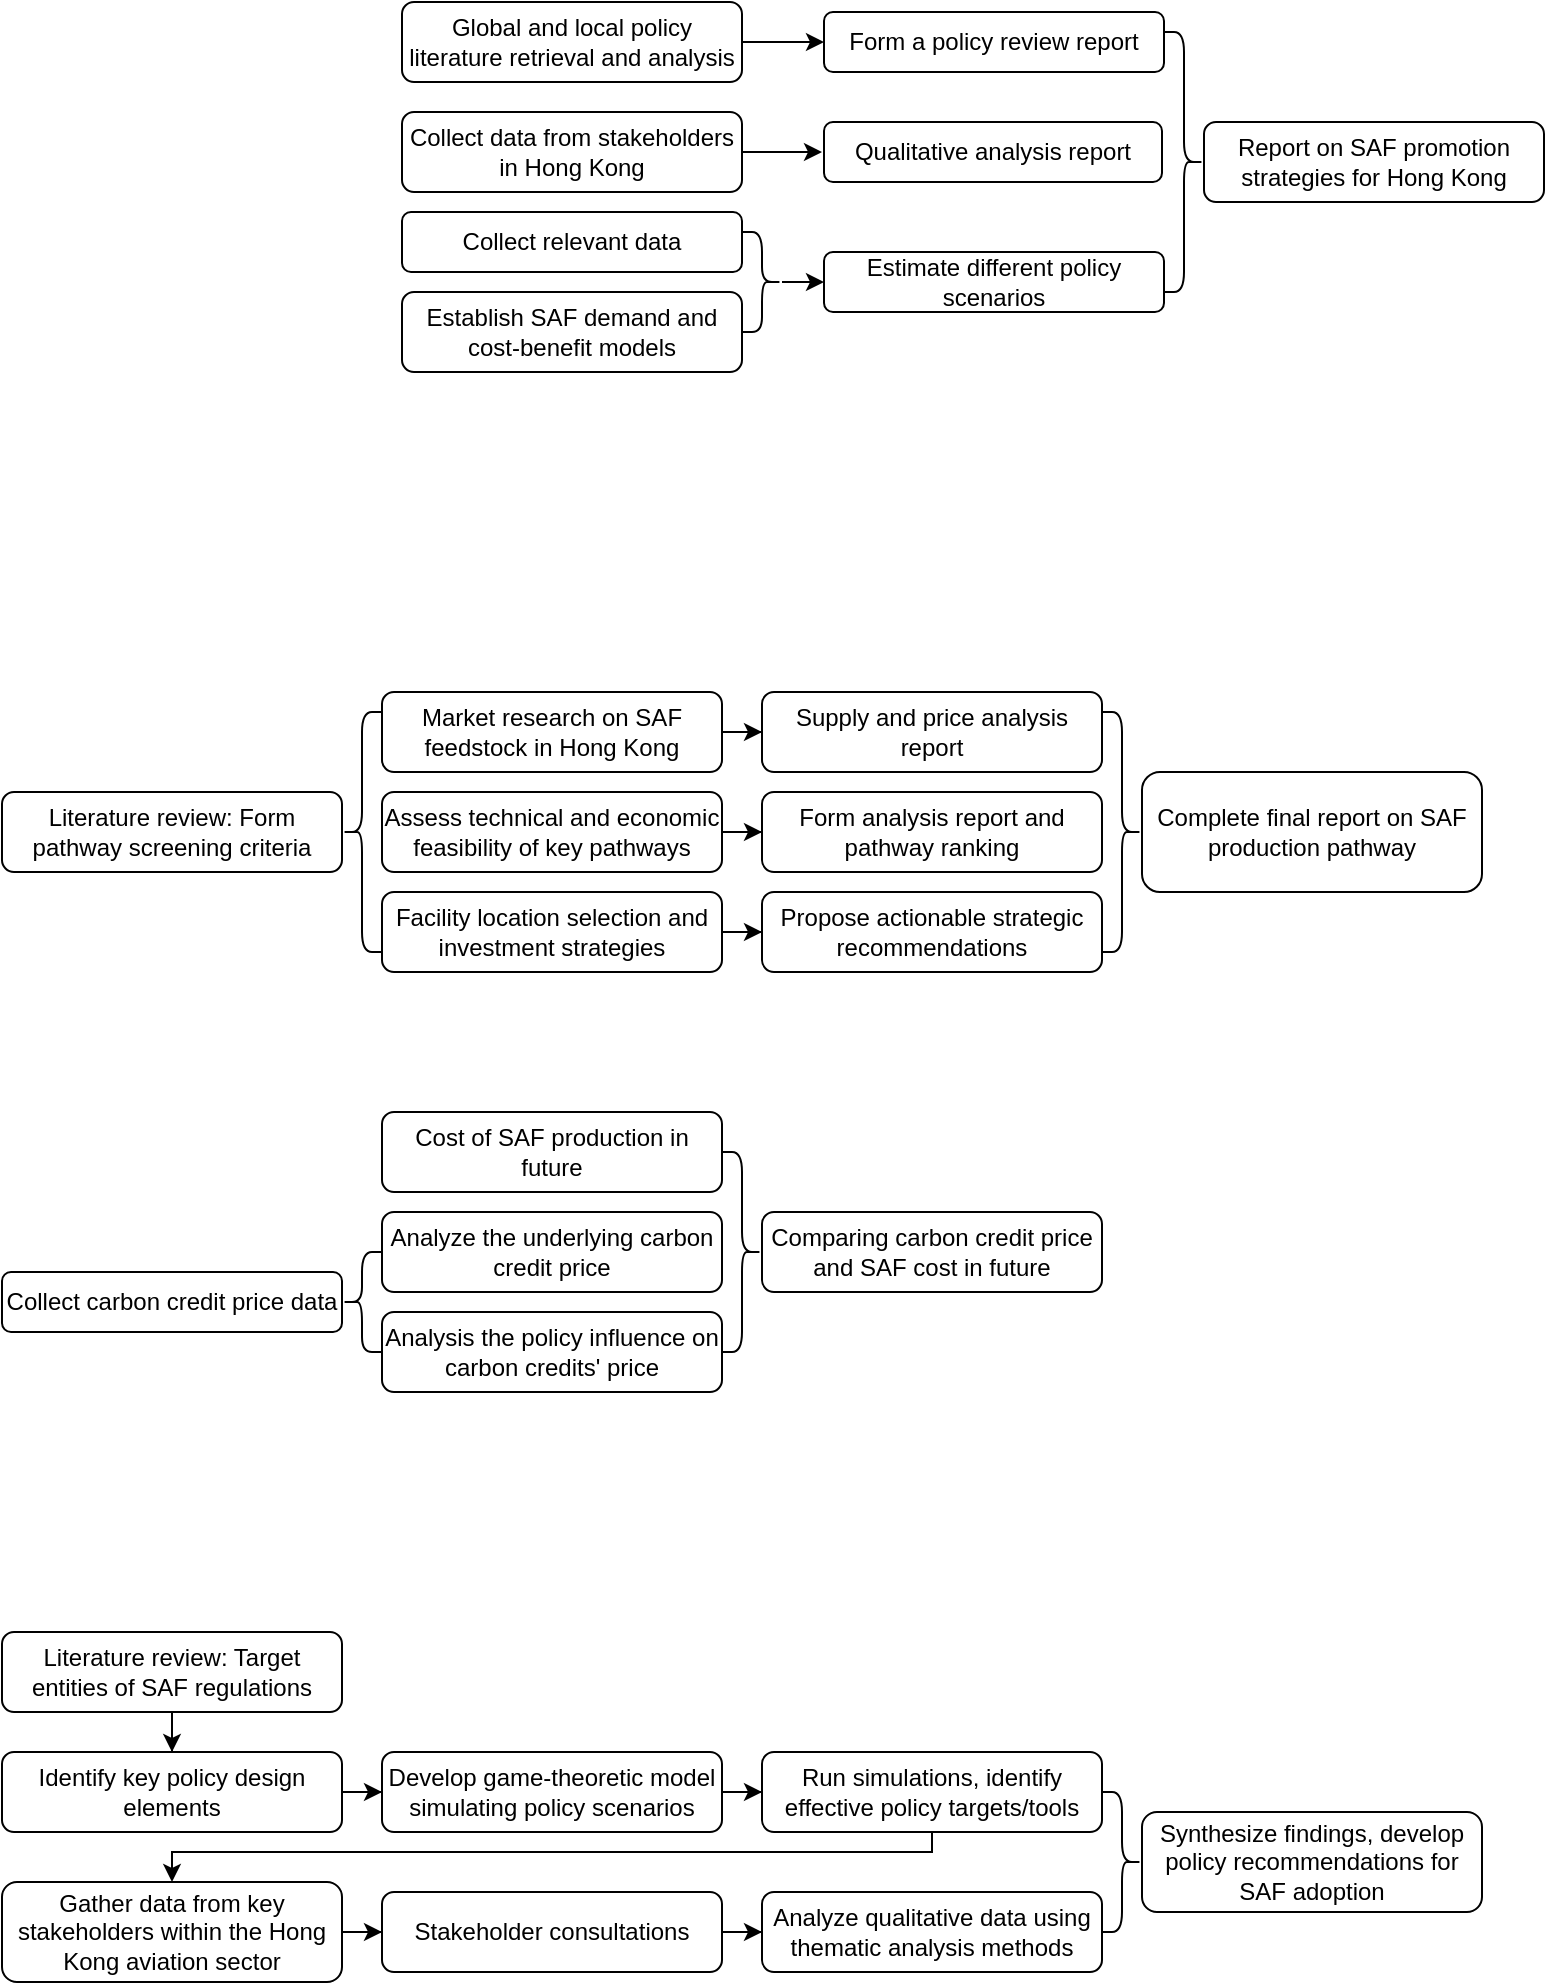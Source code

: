 <mxfile version="26.0.16">
  <diagram name="Page-1" id="F2fmTXUnS6H72QZp40Jt">
    <mxGraphModel dx="1674" dy="819" grid="1" gridSize="10" guides="1" tooltips="1" connect="1" arrows="1" fold="1" page="1" pageScale="1" pageWidth="850" pageHeight="1100" math="0" shadow="0">
      <root>
        <mxCell id="0" />
        <mxCell id="1" parent="0" />
        <mxCell id="zcvoPzxGpFqEc6gYfrY5-14" style="edgeStyle=orthogonalEdgeStyle;rounded=0;orthogonalLoop=1;jettySize=auto;html=1;entryX=0;entryY=0.5;entryDx=0;entryDy=0;" parent="1" source="zcvoPzxGpFqEc6gYfrY5-3" target="zcvoPzxGpFqEc6gYfrY5-10" edge="1">
          <mxGeometry relative="1" as="geometry" />
        </mxCell>
        <mxCell id="zcvoPzxGpFqEc6gYfrY5-3" value="&lt;div&gt;Global and local policy literature retrieval and analysis&lt;/div&gt;" style="rounded=1;whiteSpace=wrap;html=1;" parent="1" vertex="1">
          <mxGeometry x="280" y="165" width="170" height="40" as="geometry" />
        </mxCell>
        <mxCell id="zcvoPzxGpFqEc6gYfrY5-13" style="edgeStyle=orthogonalEdgeStyle;rounded=0;orthogonalLoop=1;jettySize=auto;html=1;" parent="1" source="zcvoPzxGpFqEc6gYfrY5-4" edge="1">
          <mxGeometry relative="1" as="geometry">
            <mxPoint x="490" y="240" as="targetPoint" />
          </mxGeometry>
        </mxCell>
        <mxCell id="zcvoPzxGpFqEc6gYfrY5-4" value="Collect data from stakeholders in Hong Kong" style="rounded=1;whiteSpace=wrap;html=1;" parent="1" vertex="1">
          <mxGeometry x="280" y="220" width="170" height="40" as="geometry" />
        </mxCell>
        <mxCell id="zcvoPzxGpFqEc6gYfrY5-5" value="Collect relevant data" style="rounded=1;whiteSpace=wrap;html=1;" parent="1" vertex="1">
          <mxGeometry x="280" y="270" width="170" height="30" as="geometry" />
        </mxCell>
        <mxCell id="zcvoPzxGpFqEc6gYfrY5-6" value="Establish SAF demand and cost-benefit models" style="rounded=1;whiteSpace=wrap;html=1;" parent="1" vertex="1">
          <mxGeometry x="280" y="310" width="170" height="40" as="geometry" />
        </mxCell>
        <mxCell id="zcvoPzxGpFqEc6gYfrY5-7" value="Estimate different policy scenarios" style="rounded=1;whiteSpace=wrap;html=1;" parent="1" vertex="1">
          <mxGeometry x="491" y="290" width="170" height="30" as="geometry" />
        </mxCell>
        <mxCell id="zcvoPzxGpFqEc6gYfrY5-9" style="edgeStyle=orthogonalEdgeStyle;rounded=0;orthogonalLoop=1;jettySize=auto;html=1;" parent="1" source="zcvoPzxGpFqEc6gYfrY5-8" target="zcvoPzxGpFqEc6gYfrY5-7" edge="1">
          <mxGeometry relative="1" as="geometry" />
        </mxCell>
        <mxCell id="zcvoPzxGpFqEc6gYfrY5-8" value="" style="shape=curlyBracket;whiteSpace=wrap;html=1;rounded=1;flipH=1;labelPosition=right;verticalLabelPosition=middle;align=left;verticalAlign=middle;" parent="1" vertex="1">
          <mxGeometry x="450" y="280" width="20" height="50" as="geometry" />
        </mxCell>
        <mxCell id="zcvoPzxGpFqEc6gYfrY5-10" value="Form a policy review report" style="rounded=1;whiteSpace=wrap;html=1;" parent="1" vertex="1">
          <mxGeometry x="491" y="170" width="170" height="30" as="geometry" />
        </mxCell>
        <mxCell id="zcvoPzxGpFqEc6gYfrY5-11" value="Qualitative analysis report" style="rounded=1;whiteSpace=wrap;html=1;" parent="1" vertex="1">
          <mxGeometry x="491" y="225" width="169" height="30" as="geometry" />
        </mxCell>
        <mxCell id="zcvoPzxGpFqEc6gYfrY5-12" value="Report on SAF promotion strategies for Hong Kong" style="rounded=1;whiteSpace=wrap;html=1;" parent="1" vertex="1">
          <mxGeometry x="681" y="225" width="170" height="40" as="geometry" />
        </mxCell>
        <mxCell id="zcvoPzxGpFqEc6gYfrY5-15" value="" style="shape=curlyBracket;whiteSpace=wrap;html=1;rounded=1;flipH=1;labelPosition=right;verticalLabelPosition=middle;align=left;verticalAlign=middle;size=0.5;" parent="1" vertex="1">
          <mxGeometry x="661" y="180" width="20" height="130" as="geometry" />
        </mxCell>
        <mxCell id="zcvoPzxGpFqEc6gYfrY5-16" value="Literature review: Form pathway screening criteria" style="rounded=1;whiteSpace=wrap;html=1;" parent="1" vertex="1">
          <mxGeometry x="80" y="560" width="170" height="40" as="geometry" />
        </mxCell>
        <mxCell id="zcvoPzxGpFqEc6gYfrY5-28" style="edgeStyle=orthogonalEdgeStyle;rounded=0;orthogonalLoop=1;jettySize=auto;html=1;entryX=0;entryY=0.5;entryDx=0;entryDy=0;" parent="1" source="zcvoPzxGpFqEc6gYfrY5-17" target="zcvoPzxGpFqEc6gYfrY5-21" edge="1">
          <mxGeometry relative="1" as="geometry" />
        </mxCell>
        <mxCell id="zcvoPzxGpFqEc6gYfrY5-17" value="Market research on SAF feedstock in Hong Kong" style="rounded=1;whiteSpace=wrap;html=1;" parent="1" vertex="1">
          <mxGeometry x="270" y="510" width="170" height="40" as="geometry" />
        </mxCell>
        <mxCell id="zcvoPzxGpFqEc6gYfrY5-29" style="edgeStyle=orthogonalEdgeStyle;rounded=0;orthogonalLoop=1;jettySize=auto;html=1;entryX=0;entryY=0.5;entryDx=0;entryDy=0;" parent="1" source="zcvoPzxGpFqEc6gYfrY5-18" target="zcvoPzxGpFqEc6gYfrY5-22" edge="1">
          <mxGeometry relative="1" as="geometry" />
        </mxCell>
        <mxCell id="zcvoPzxGpFqEc6gYfrY5-18" value="Assess technical and economic feasibility of key pathways" style="rounded=1;whiteSpace=wrap;html=1;" parent="1" vertex="1">
          <mxGeometry x="270" y="560" width="170" height="40" as="geometry" />
        </mxCell>
        <mxCell id="zcvoPzxGpFqEc6gYfrY5-27" value="" style="edgeStyle=orthogonalEdgeStyle;rounded=0;orthogonalLoop=1;jettySize=auto;html=1;" parent="1" source="zcvoPzxGpFqEc6gYfrY5-19" target="zcvoPzxGpFqEc6gYfrY5-23" edge="1">
          <mxGeometry relative="1" as="geometry" />
        </mxCell>
        <mxCell id="zcvoPzxGpFqEc6gYfrY5-19" value="Facility location selection and investment strategies" style="rounded=1;whiteSpace=wrap;html=1;" parent="1" vertex="1">
          <mxGeometry x="270" y="610" width="170" height="40" as="geometry" />
        </mxCell>
        <mxCell id="zcvoPzxGpFqEc6gYfrY5-20" value="Complete final report on SAF production pathway" style="rounded=1;whiteSpace=wrap;html=1;" parent="1" vertex="1">
          <mxGeometry x="650" y="550" width="170" height="60" as="geometry" />
        </mxCell>
        <mxCell id="zcvoPzxGpFqEc6gYfrY5-21" value="Supply and price analysis report" style="rounded=1;whiteSpace=wrap;html=1;" parent="1" vertex="1">
          <mxGeometry x="460" y="510" width="170" height="40" as="geometry" />
        </mxCell>
        <mxCell id="zcvoPzxGpFqEc6gYfrY5-22" value="Form analysis report and pathway ranking" style="rounded=1;whiteSpace=wrap;html=1;" parent="1" vertex="1">
          <mxGeometry x="460" y="560" width="170" height="40" as="geometry" />
        </mxCell>
        <mxCell id="zcvoPzxGpFqEc6gYfrY5-23" value="Propose actionable strategic recommendations" style="rounded=1;whiteSpace=wrap;html=1;" parent="1" vertex="1">
          <mxGeometry x="460" y="610" width="170" height="40" as="geometry" />
        </mxCell>
        <mxCell id="zcvoPzxGpFqEc6gYfrY5-24" value="" style="shape=curlyBracket;whiteSpace=wrap;html=1;rounded=1;labelPosition=left;verticalLabelPosition=middle;align=right;verticalAlign=middle;" parent="1" vertex="1">
          <mxGeometry x="250" y="520" width="20" height="120" as="geometry" />
        </mxCell>
        <mxCell id="zcvoPzxGpFqEc6gYfrY5-30" value="" style="shape=curlyBracket;whiteSpace=wrap;html=1;rounded=1;flipH=1;labelPosition=right;verticalLabelPosition=middle;align=left;verticalAlign=middle;" parent="1" vertex="1">
          <mxGeometry x="630" y="520" width="20" height="120" as="geometry" />
        </mxCell>
        <mxCell id="zcvoPzxGpFqEc6gYfrY5-31" value="Analyze the underlying carbon credit price" style="rounded=1;whiteSpace=wrap;html=1;" parent="1" vertex="1">
          <mxGeometry x="270" y="770" width="170" height="40" as="geometry" />
        </mxCell>
        <mxCell id="zcvoPzxGpFqEc6gYfrY5-36" value="Collect carbon credit price data" style="rounded=1;whiteSpace=wrap;html=1;" parent="1" vertex="1">
          <mxGeometry x="80" y="800" width="170" height="30" as="geometry" />
        </mxCell>
        <mxCell id="zcvoPzxGpFqEc6gYfrY5-37" value="Analysis the policy influence on carbon credits&#39; price" style="rounded=1;whiteSpace=wrap;html=1;" parent="1" vertex="1">
          <mxGeometry x="270" y="820" width="170" height="40" as="geometry" />
        </mxCell>
        <mxCell id="zcvoPzxGpFqEc6gYfrY5-38" value="C&lt;span style=&quot;background-color: initial;&quot;&gt;ost of SAF production in future&lt;/span&gt;" style="rounded=1;whiteSpace=wrap;html=1;" parent="1" vertex="1">
          <mxGeometry x="270" y="720" width="170" height="40" as="geometry" />
        </mxCell>
        <mxCell id="zcvoPzxGpFqEc6gYfrY5-40" value="Comparing carbon credit price and SAF cost in future" style="rounded=1;whiteSpace=wrap;html=1;" parent="1" vertex="1">
          <mxGeometry x="460" y="770" width="170" height="40" as="geometry" />
        </mxCell>
        <mxCell id="zcvoPzxGpFqEc6gYfrY5-41" value="" style="shape=curlyBracket;whiteSpace=wrap;html=1;rounded=1;labelPosition=left;verticalLabelPosition=middle;align=right;verticalAlign=middle;" parent="1" vertex="1">
          <mxGeometry x="250" y="790" width="20" height="50" as="geometry" />
        </mxCell>
        <mxCell id="zcvoPzxGpFqEc6gYfrY5-42" value="" style="shape=curlyBracket;whiteSpace=wrap;html=1;rounded=1;flipH=1;labelPosition=right;verticalLabelPosition=middle;align=left;verticalAlign=middle;" parent="1" vertex="1">
          <mxGeometry x="440" y="740" width="20" height="100" as="geometry" />
        </mxCell>
        <mxCell id="zcvoPzxGpFqEc6gYfrY5-53" style="edgeStyle=orthogonalEdgeStyle;rounded=0;orthogonalLoop=1;jettySize=auto;html=1;entryX=0.5;entryY=0;entryDx=0;entryDy=0;" parent="1" source="zcvoPzxGpFqEc6gYfrY5-43" target="zcvoPzxGpFqEc6gYfrY5-47" edge="1">
          <mxGeometry relative="1" as="geometry" />
        </mxCell>
        <mxCell id="zcvoPzxGpFqEc6gYfrY5-43" value="Literature review: Target entities of SAF regulations" style="rounded=1;whiteSpace=wrap;html=1;" parent="1" vertex="1">
          <mxGeometry x="80" y="980" width="170" height="40" as="geometry" />
        </mxCell>
        <mxCell id="zcvoPzxGpFqEc6gYfrY5-57" style="edgeStyle=orthogonalEdgeStyle;rounded=0;orthogonalLoop=1;jettySize=auto;html=1;entryX=0;entryY=0.5;entryDx=0;entryDy=0;" parent="1" source="zcvoPzxGpFqEc6gYfrY5-46" target="zcvoPzxGpFqEc6gYfrY5-51" edge="1">
          <mxGeometry relative="1" as="geometry" />
        </mxCell>
        <mxCell id="zcvoPzxGpFqEc6gYfrY5-46" value="Stakeholder consultations" style="rounded=1;whiteSpace=wrap;html=1;" parent="1" vertex="1">
          <mxGeometry x="270" y="1110" width="170" height="40" as="geometry" />
        </mxCell>
        <mxCell id="zcvoPzxGpFqEc6gYfrY5-54" style="edgeStyle=orthogonalEdgeStyle;rounded=0;orthogonalLoop=1;jettySize=auto;html=1;entryX=0;entryY=0.5;entryDx=0;entryDy=0;" parent="1" source="zcvoPzxGpFqEc6gYfrY5-47" target="zcvoPzxGpFqEc6gYfrY5-48" edge="1">
          <mxGeometry relative="1" as="geometry" />
        </mxCell>
        <mxCell id="zcvoPzxGpFqEc6gYfrY5-47" value="Identify key policy design elements" style="rounded=1;whiteSpace=wrap;html=1;" parent="1" vertex="1">
          <mxGeometry x="80" y="1040" width="170" height="40" as="geometry" />
        </mxCell>
        <mxCell id="zcvoPzxGpFqEc6gYfrY5-55" style="edgeStyle=orthogonalEdgeStyle;rounded=0;orthogonalLoop=1;jettySize=auto;html=1;entryX=0;entryY=0.5;entryDx=0;entryDy=0;" parent="1" source="zcvoPzxGpFqEc6gYfrY5-48" target="zcvoPzxGpFqEc6gYfrY5-49" edge="1">
          <mxGeometry relative="1" as="geometry" />
        </mxCell>
        <mxCell id="zcvoPzxGpFqEc6gYfrY5-48" value="Develop game-theoretic model simulating policy scenarios" style="rounded=1;whiteSpace=wrap;html=1;" parent="1" vertex="1">
          <mxGeometry x="270" y="1040" width="170" height="40" as="geometry" />
        </mxCell>
        <mxCell id="zcvoPzxGpFqEc6gYfrY5-62" style="edgeStyle=orthogonalEdgeStyle;rounded=0;orthogonalLoop=1;jettySize=auto;html=1;entryX=0.5;entryY=0;entryDx=0;entryDy=0;" parent="1" source="zcvoPzxGpFqEc6gYfrY5-49" target="zcvoPzxGpFqEc6gYfrY5-50" edge="1">
          <mxGeometry relative="1" as="geometry">
            <Array as="points">
              <mxPoint x="545" y="1090" />
              <mxPoint x="165" y="1090" />
            </Array>
          </mxGeometry>
        </mxCell>
        <mxCell id="zcvoPzxGpFqEc6gYfrY5-49" value="Run simulations, identify effective policy targets/tools" style="rounded=1;whiteSpace=wrap;html=1;" parent="1" vertex="1">
          <mxGeometry x="460" y="1040" width="170" height="40" as="geometry" />
        </mxCell>
        <mxCell id="zcvoPzxGpFqEc6gYfrY5-56" style="edgeStyle=orthogonalEdgeStyle;rounded=0;orthogonalLoop=1;jettySize=auto;html=1;entryX=0;entryY=0.5;entryDx=0;entryDy=0;" parent="1" source="zcvoPzxGpFqEc6gYfrY5-50" target="zcvoPzxGpFqEc6gYfrY5-46" edge="1">
          <mxGeometry relative="1" as="geometry" />
        </mxCell>
        <mxCell id="zcvoPzxGpFqEc6gYfrY5-50" value="&lt;span style=&quot;background-color: transparent; color: light-dark(rgb(0, 0, 0), rgb(255, 255, 255));&quot;&gt;Gather data from key stakeholders&lt;/span&gt;&amp;nbsp;&lt;span style=&quot;background-color: transparent; color: light-dark(rgb(0, 0, 0), rgb(255, 255, 255));&quot;&gt;within the Hong Kong aviation sector&lt;/span&gt;" style="rounded=1;whiteSpace=wrap;html=1;" parent="1" vertex="1">
          <mxGeometry x="80" y="1105" width="170" height="50" as="geometry" />
        </mxCell>
        <mxCell id="zcvoPzxGpFqEc6gYfrY5-51" value="Analyze qualitative data using thematic analysis methods" style="rounded=1;whiteSpace=wrap;html=1;" parent="1" vertex="1">
          <mxGeometry x="460" y="1110" width="170" height="40" as="geometry" />
        </mxCell>
        <mxCell id="zcvoPzxGpFqEc6gYfrY5-52" value="Synthesize findings, develop policy recommendations for SAF adoption" style="rounded=1;whiteSpace=wrap;html=1;" parent="1" vertex="1">
          <mxGeometry x="650" y="1070" width="170" height="50" as="geometry" />
        </mxCell>
        <mxCell id="zcvoPzxGpFqEc6gYfrY5-60" value="" style="shape=curlyBracket;whiteSpace=wrap;html=1;rounded=1;flipH=1;labelPosition=right;verticalLabelPosition=middle;align=left;verticalAlign=middle;" parent="1" vertex="1">
          <mxGeometry x="630" y="1060" width="20" height="70" as="geometry" />
        </mxCell>
      </root>
    </mxGraphModel>
  </diagram>
</mxfile>
